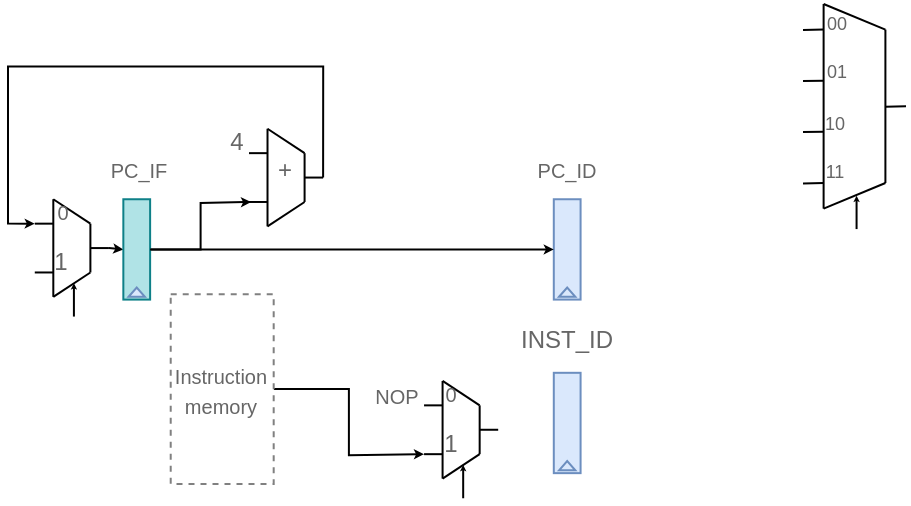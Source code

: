 <mxfile version="13.9.9" type="device"><diagram id="gs0zXALR4lEUMg1UEEpx" name="Pagina-1"><mxGraphModel dx="410" dy="237" grid="1" gridSize="1" guides="1" tooltips="1" connect="1" arrows="1" fold="1" page="1" pageScale="1" pageWidth="1169" pageHeight="827" math="0" shadow="0"><root><mxCell id="0"/><mxCell id="1" parent="0"/><mxCell id="W2ALaFXdqknsWnuUOy-B-60" value="" style="group" vertex="1" connectable="0" parent="1"><mxGeometry x="37" y="77" width="449" height="240" as="geometry"/></mxCell><mxCell id="HvcYrEda0_uAS4xQFEjk-106" value="" style="group;" parent="W2ALaFXdqknsWnuUOy-B-60" vertex="1" connectable="0"><mxGeometry x="407.807" width="41.193" height="112.542" as="geometry"/></mxCell><mxCell id="HvcYrEda0_uAS4xQFEjk-30" value="" style="group" parent="HvcYrEda0_uAS4xQFEjk-106" vertex="1" connectable="0"><mxGeometry width="41.193" height="102.311" as="geometry"/></mxCell><mxCell id="HvcYrEda0_uAS4xQFEjk-15" value="" style="endArrow=none;html=1;" parent="HvcYrEda0_uAS4xQFEjk-30" edge="1"><mxGeometry width="51.491" height="63.945" as="geometry"><mxPoint y="102.311" as="sourcePoint"/><mxPoint as="targetPoint"/></mxGeometry></mxCell><mxCell id="HvcYrEda0_uAS4xQFEjk-17" value="" style="endArrow=none;html=1;" parent="HvcYrEda0_uAS4xQFEjk-30" edge="1"><mxGeometry y="25.578" width="51.491" height="63.945" as="geometry"><mxPoint y="102.311" as="sourcePoint"/><mxPoint x="30.894" y="89.522" as="targetPoint"/></mxGeometry></mxCell><mxCell id="HvcYrEda0_uAS4xQFEjk-18" value="" style="endArrow=none;html=1;" parent="HvcYrEda0_uAS4xQFEjk-30" edge="1"><mxGeometry width="51.491" height="63.945" as="geometry"><mxPoint as="sourcePoint"/><mxPoint x="30.894" y="12.789" as="targetPoint"/></mxGeometry></mxCell><mxCell id="HvcYrEda0_uAS4xQFEjk-19" value="" style="endArrow=none;html=1;" parent="HvcYrEda0_uAS4xQFEjk-30" edge="1"><mxGeometry width="51.491" height="63.945" as="geometry"><mxPoint x="30.894" y="89.522" as="sourcePoint"/><mxPoint x="30.894" y="12.789" as="targetPoint"/></mxGeometry></mxCell><mxCell id="HvcYrEda0_uAS4xQFEjk-20" value="" style="endArrow=none;html=1;" parent="HvcYrEda0_uAS4xQFEjk-30" edge="1"><mxGeometry width="51.491" height="63.945" as="geometry"><mxPoint x="-10.298" y="12.968" as="sourcePoint"/><mxPoint y="12.789" as="targetPoint"/><Array as="points"><mxPoint y="12.789"/></Array></mxGeometry></mxCell><mxCell id="HvcYrEda0_uAS4xQFEjk-21" value="" style="endArrow=none;html=1;" parent="HvcYrEda0_uAS4xQFEjk-30" edge="1"><mxGeometry y="-25.399" width="51.491" height="63.945" as="geometry"><mxPoint x="-10.298" y="38.546" as="sourcePoint"/><mxPoint y="38.367" as="targetPoint"/><Array as="points"><mxPoint y="38.367"/></Array></mxGeometry></mxCell><mxCell id="HvcYrEda0_uAS4xQFEjk-22" value="" style="endArrow=none;html=1;" parent="HvcYrEda0_uAS4xQFEjk-30" edge="1"><mxGeometry y="12.789" width="51.491" height="63.945" as="geometry"><mxPoint x="30.894" y="51.335" as="sourcePoint"/><mxPoint x="41.193" y="51.156" as="targetPoint"/><Array as="points"/></mxGeometry></mxCell><mxCell id="HvcYrEda0_uAS4xQFEjk-28" value="" style="endArrow=none;html=1;" parent="HvcYrEda0_uAS4xQFEjk-30" edge="1"><mxGeometry y="0.077" width="51.491" height="63.945" as="geometry"><mxPoint x="-10.298" y="64.021" as="sourcePoint"/><mxPoint x="2.342e-13" y="63.842" as="targetPoint"/><Array as="points"><mxPoint y="63.842"/></Array></mxGeometry></mxCell><mxCell id="HvcYrEda0_uAS4xQFEjk-29" value="" style="endArrow=none;html=1;" parent="HvcYrEda0_uAS4xQFEjk-30" edge="1"><mxGeometry y="25.757" width="51.491" height="63.945" as="geometry"><mxPoint x="-10.298" y="89.701" as="sourcePoint"/><mxPoint x="2.342e-13" y="89.522" as="targetPoint"/><Array as="points"><mxPoint y="89.522"/></Array></mxGeometry></mxCell><mxCell id="HvcYrEda0_uAS4xQFEjk-109" value="&lt;span style=&quot;color: rgb(102 , 102 , 102) ; font-size: 9px&quot;&gt;00&lt;/span&gt;" style="text;html=1;align=center;verticalAlign=middle;resizable=0;points=[];autosize=1;" parent="HvcYrEda0_uAS4xQFEjk-30" vertex="1"><mxGeometry x="-4.119" y="-1.279" width="21" height="20" as="geometry"/></mxCell><mxCell id="HvcYrEda0_uAS4xQFEjk-112" value="&lt;span style=&quot;color: rgb(102 , 102 , 102) ; font-size: 9px&quot;&gt;01&lt;/span&gt;" style="text;html=1;align=center;verticalAlign=middle;resizable=0;points=[];autosize=1;" parent="HvcYrEda0_uAS4xQFEjk-30" vertex="1"><mxGeometry x="-4.119" y="23.02" width="21" height="20" as="geometry"/></mxCell><mxCell id="HvcYrEda0_uAS4xQFEjk-113" value="&lt;span style=&quot;color: rgb(102 , 102 , 102) ; font-size: 9px&quot;&gt;10&lt;/span&gt;" style="text;html=1;align=center;verticalAlign=middle;resizable=0;points=[];autosize=1;" parent="HvcYrEda0_uAS4xQFEjk-30" vertex="1"><mxGeometry x="-5.149" y="48.598" width="21" height="20" as="geometry"/></mxCell><mxCell id="HvcYrEda0_uAS4xQFEjk-114" value="&lt;span style=&quot;color: rgb(102 , 102 , 102) ; font-size: 9px&quot;&gt;11&lt;/span&gt;" style="text;html=1;align=center;verticalAlign=middle;resizable=0;points=[];autosize=1;" parent="HvcYrEda0_uAS4xQFEjk-30" vertex="1"><mxGeometry x="-5.149" y="72.897" width="21" height="20" as="geometry"/></mxCell><mxCell id="HvcYrEda0_uAS4xQFEjk-105" value="" style="endArrow=classic;html=1;endFill=1;endSize=0;" parent="HvcYrEda0_uAS4xQFEjk-106" edge="1"><mxGeometry width="50" height="50" relative="1" as="geometry"><mxPoint x="16.477" y="112.542" as="sourcePoint"/><mxPoint x="16.477" y="95.917" as="targetPoint"/></mxGeometry></mxCell><mxCell id="W2ALaFXdqknsWnuUOy-B-13" value="" style="group" parent="W2ALaFXdqknsWnuUOy-B-60" vertex="1" connectable="0"><mxGeometry x="16.477" y="94.915" width="33.984" height="51.525" as="geometry"/></mxCell><mxCell id="W2ALaFXdqknsWnuUOy-B-3" value="" style="endArrow=none;html=1;" parent="W2ALaFXdqknsWnuUOy-B-13" edge="1"><mxGeometry width="50" height="50" relative="1" as="geometry"><mxPoint x="6.179" y="51.525" as="sourcePoint"/><mxPoint x="6.179" y="2.712" as="targetPoint"/></mxGeometry></mxCell><mxCell id="W2ALaFXdqknsWnuUOy-B-4" value="" style="endArrow=none;html=1;" parent="W2ALaFXdqknsWnuUOy-B-13" edge="1"><mxGeometry width="50" height="50" relative="1" as="geometry"><mxPoint x="-3.089" y="14.915" as="sourcePoint"/><mxPoint x="6.179" y="14.915" as="targetPoint"/><Array as="points"><mxPoint x="6.179" y="14.915"/></Array></mxGeometry></mxCell><mxCell id="W2ALaFXdqknsWnuUOy-B-5" value="" style="endArrow=none;html=1;" parent="W2ALaFXdqknsWnuUOy-B-13" edge="1"><mxGeometry width="50" height="50" relative="1" as="geometry"><mxPoint x="-3.089" y="39.322" as="sourcePoint"/><mxPoint x="6.179" y="39.322" as="targetPoint"/><Array as="points"><mxPoint x="6.179" y="39.322"/></Array></mxGeometry></mxCell><mxCell id="W2ALaFXdqknsWnuUOy-B-6" value="" style="endArrow=none;html=1;" parent="W2ALaFXdqknsWnuUOy-B-13" edge="1"><mxGeometry width="50" height="50" relative="1" as="geometry"><mxPoint x="6.179" y="2.712" as="sourcePoint"/><mxPoint x="24.716" y="14.915" as="targetPoint"/></mxGeometry></mxCell><mxCell id="W2ALaFXdqknsWnuUOy-B-7" value="" style="endArrow=none;html=1;" parent="W2ALaFXdqknsWnuUOy-B-13" edge="1"><mxGeometry width="50" height="50" relative="1" as="geometry"><mxPoint x="6.179" y="51.525" as="sourcePoint"/><mxPoint x="24.716" y="39.322" as="targetPoint"/></mxGeometry></mxCell><mxCell id="W2ALaFXdqknsWnuUOy-B-8" value="" style="endArrow=none;html=1;" parent="W2ALaFXdqknsWnuUOy-B-13" edge="1"><mxGeometry width="50" height="50" relative="1" as="geometry"><mxPoint x="24.716" y="39.322" as="sourcePoint"/><mxPoint x="24.716" y="14.915" as="targetPoint"/></mxGeometry></mxCell><mxCell id="W2ALaFXdqknsWnuUOy-B-9" value="" style="endArrow=none;html=1;" parent="W2ALaFXdqknsWnuUOy-B-13" edge="1"><mxGeometry width="50" height="50" relative="1" as="geometry"><mxPoint x="24.716" y="27.119" as="sourcePoint"/><mxPoint x="33.984" y="27.119" as="targetPoint"/><Array as="points"/></mxGeometry></mxCell><mxCell id="W2ALaFXdqknsWnuUOy-B-10" value="&lt;font color=&quot;#666666&quot; size=&quot;1&quot;&gt;0&lt;/font&gt;" style="text;html=1;align=center;verticalAlign=middle;resizable=0;points=[];autosize=1;" parent="W2ALaFXdqknsWnuUOy-B-13" vertex="1"><mxGeometry x="1.03" width="18" height="18" as="geometry"/></mxCell><mxCell id="W2ALaFXdqknsWnuUOy-B-12" value="&lt;font color=&quot;#666666&quot; style=&quot;font-size: 12px;&quot;&gt;1&lt;/font&gt;" style="text;html=1;align=center;verticalAlign=middle;resizable=0;points=[];autosize=1;fontSize=12;" parent="W2ALaFXdqknsWnuUOy-B-13" vertex="1"><mxGeometry y="24.407" width="20" height="20" as="geometry"/></mxCell><mxCell id="W2ALaFXdqknsWnuUOy-B-22" value="" style="endArrow=classic;html=1;endFill=1;endSize=0;" parent="W2ALaFXdqknsWnuUOy-B-13" edge="1"><mxGeometry width="50" height="50" relative="1" as="geometry"><mxPoint x="16.477" y="61.369" as="sourcePoint"/><mxPoint x="16.477" y="44.744" as="targetPoint"/></mxGeometry></mxCell><mxCell id="W2ALaFXdqknsWnuUOy-B-58" style="edgeStyle=orthogonalEdgeStyle;rounded=0;orthogonalLoop=1;jettySize=auto;html=1;endSize=2;fontSize=12;" edge="1" parent="W2ALaFXdqknsWnuUOy-B-60" source="W2ALaFXdqknsWnuUOy-B-21"><mxGeometry relative="1" as="geometry"><mxPoint x="208.023" y="225.085" as="targetPoint"/></mxGeometry></mxCell><mxCell id="W2ALaFXdqknsWnuUOy-B-21" value="&lt;font style=&quot;font-size: 10px&quot; color=&quot;#666666&quot;&gt;Instruction&lt;br&gt;memory&lt;/font&gt;" style="rounded=0;whiteSpace=wrap;html=1;fontSize=12;strokeColor=#808080;dashed=1;" parent="W2ALaFXdqknsWnuUOy-B-60" vertex="1"><mxGeometry x="81.356" y="145.085" width="51.491" height="94.915" as="geometry"/></mxCell><mxCell id="W2ALaFXdqknsWnuUOy-B-2" value="" style="endArrow=classic;html=1;fontSize=12;endSize=2;entryX=0;entryY=0.5;entryDx=0;entryDy=0;" edge="1" parent="W2ALaFXdqknsWnuUOy-B-60" target="HvcYrEda0_uAS4xQFEjk-108"><mxGeometry width="50" height="50" relative="1" as="geometry"><mxPoint x="50.461" y="122.034" as="sourcePoint"/><mxPoint x="64.878" y="122.034" as="targetPoint"/></mxGeometry></mxCell><mxCell id="W2ALaFXdqknsWnuUOy-B-30" value="" style="group" vertex="1" connectable="0" parent="W2ALaFXdqknsWnuUOy-B-60"><mxGeometry x="105.041" y="59.661" width="52.521" height="51.525" as="geometry"/></mxCell><mxCell id="W2ALaFXdqknsWnuUOy-B-14" value="" style="group" vertex="1" connectable="0" parent="W2ALaFXdqknsWnuUOy-B-30"><mxGeometry x="18.537" width="33.984" height="51.525" as="geometry"/></mxCell><mxCell id="W2ALaFXdqknsWnuUOy-B-15" value="" style="endArrow=none;html=1;" edge="1" parent="W2ALaFXdqknsWnuUOy-B-14"><mxGeometry width="50" height="50" relative="1" as="geometry"><mxPoint x="6.179" y="51.525" as="sourcePoint"/><mxPoint x="6.179" y="2.712" as="targetPoint"/></mxGeometry></mxCell><mxCell id="W2ALaFXdqknsWnuUOy-B-18" value="" style="endArrow=none;html=1;" edge="1" parent="W2ALaFXdqknsWnuUOy-B-14"><mxGeometry width="50" height="50" relative="1" as="geometry"><mxPoint x="-3.089" y="14.915" as="sourcePoint"/><mxPoint x="6.179" y="14.915" as="targetPoint"/><Array as="points"><mxPoint x="6.179" y="14.915"/></Array></mxGeometry></mxCell><mxCell id="W2ALaFXdqknsWnuUOy-B-19" value="" style="endArrow=none;html=1;" edge="1" parent="W2ALaFXdqknsWnuUOy-B-14"><mxGeometry width="50" height="50" relative="1" as="geometry"><mxPoint x="-3.089" y="39.322" as="sourcePoint"/><mxPoint x="6.179" y="39.322" as="targetPoint"/><Array as="points"><mxPoint x="6.179" y="39.322"/></Array></mxGeometry></mxCell><mxCell id="W2ALaFXdqknsWnuUOy-B-20" value="" style="endArrow=none;html=1;" edge="1" parent="W2ALaFXdqknsWnuUOy-B-14"><mxGeometry width="50" height="50" relative="1" as="geometry"><mxPoint x="6.179" y="2.712" as="sourcePoint"/><mxPoint x="24.716" y="14.915" as="targetPoint"/></mxGeometry></mxCell><mxCell id="W2ALaFXdqknsWnuUOy-B-23" value="" style="endArrow=none;html=1;" edge="1" parent="W2ALaFXdqknsWnuUOy-B-14"><mxGeometry width="50" height="50" relative="1" as="geometry"><mxPoint x="6.179" y="51.525" as="sourcePoint"/><mxPoint x="24.716" y="39.322" as="targetPoint"/></mxGeometry></mxCell><mxCell id="W2ALaFXdqknsWnuUOy-B-24" value="" style="endArrow=none;html=1;" edge="1" parent="W2ALaFXdqknsWnuUOy-B-14"><mxGeometry width="50" height="50" relative="1" as="geometry"><mxPoint x="24.716" y="39.322" as="sourcePoint"/><mxPoint x="24.716" y="14.915" as="targetPoint"/></mxGeometry></mxCell><mxCell id="W2ALaFXdqknsWnuUOy-B-25" value="" style="endArrow=none;html=1;" edge="1" parent="W2ALaFXdqknsWnuUOy-B-14"><mxGeometry width="50" height="50" relative="1" as="geometry"><mxPoint x="24.716" y="27.119" as="sourcePoint"/><mxPoint x="33.984" y="27.119" as="targetPoint"/><Array as="points"/></mxGeometry></mxCell><mxCell id="W2ALaFXdqknsWnuUOy-B-27" value="&lt;font color=&quot;#666666&quot;&gt;+&lt;/font&gt;" style="text;html=1;align=center;verticalAlign=middle;resizable=0;points=[];autosize=1;fontSize=12;" vertex="1" parent="W2ALaFXdqknsWnuUOy-B-14"><mxGeometry x="5.149" y="13.559" width="18" height="19" as="geometry"/></mxCell><mxCell id="W2ALaFXdqknsWnuUOy-B-29" value="&lt;font color=&quot;#666666&quot;&gt;4&lt;/font&gt;" style="text;html=1;align=center;verticalAlign=middle;resizable=0;points=[];autosize=1;fontSize=12;" vertex="1" parent="W2ALaFXdqknsWnuUOy-B-30"><mxGeometry width="17" height="19" as="geometry"/></mxCell><mxCell id="W2ALaFXdqknsWnuUOy-B-32" style="edgeStyle=orthogonalEdgeStyle;rounded=0;orthogonalLoop=1;jettySize=auto;html=1;endSize=2;fontSize=12;" edge="1" parent="W2ALaFXdqknsWnuUOy-B-60" source="HvcYrEda0_uAS4xQFEjk-108"><mxGeometry relative="1" as="geometry"><mxPoint x="121.518" y="98.983" as="targetPoint"/></mxGeometry></mxCell><mxCell id="W2ALaFXdqknsWnuUOy-B-33" value="" style="endArrow=classic;html=1;fontSize=12;edgeStyle=orthogonalEdgeStyle;rounded=0;endSize=2;" edge="1" parent="W2ALaFXdqknsWnuUOy-B-60"><mxGeometry width="50" height="50" relative="1" as="geometry"><mxPoint x="157.562" y="86.78" as="sourcePoint"/><mxPoint x="13.388" y="109.831" as="targetPoint"/><Array as="points"><mxPoint x="157.562" y="31.186"/><mxPoint y="31.186"/><mxPoint y="109.831"/></Array></mxGeometry></mxCell><mxCell id="W2ALaFXdqknsWnuUOy-B-44" value="" style="group" vertex="1" connectable="0" parent="W2ALaFXdqknsWnuUOy-B-60"><mxGeometry x="254.365" y="157.288" width="74" height="77.288" as="geometry"/></mxCell><mxCell id="W2ALaFXdqknsWnuUOy-B-39" value="" style="group" vertex="1" connectable="0" parent="W2ALaFXdqknsWnuUOy-B-44"><mxGeometry x="18.537" y="27.119" width="13.388" height="50.169" as="geometry"/></mxCell><mxCell id="W2ALaFXdqknsWnuUOy-B-40" value="" style="rounded=0;whiteSpace=wrap;html=1;fillColor=#dae8fc;strokeColor=#6c8ebf;" vertex="1" parent="W2ALaFXdqknsWnuUOy-B-39"><mxGeometry width="13.388" height="50.169" as="geometry"/></mxCell><mxCell id="W2ALaFXdqknsWnuUOy-B-41" value="" style="triangle;whiteSpace=wrap;html=1;fontSize=12;fillColor=#dae8fc;strokeColor=#6c8ebf;rotation=-90;" vertex="1" parent="W2ALaFXdqknsWnuUOy-B-39"><mxGeometry x="4.377" y="42.373" width="4.634" height="8.136" as="geometry"/></mxCell><mxCell id="W2ALaFXdqknsWnuUOy-B-42" value="&lt;font style=&quot;font-size: 12px&quot; color=&quot;#666666&quot;&gt;INST_ID&lt;/font&gt;" style="text;html=1;align=center;verticalAlign=middle;resizable=0;points=[];autosize=1;fontSize=12;" vertex="1" parent="W2ALaFXdqknsWnuUOy-B-44"><mxGeometry x="-4" y="1" width="57" height="19" as="geometry"/></mxCell><mxCell id="W2ALaFXdqknsWnuUOy-B-45" value="" style="group" vertex="1" connectable="0" parent="W2ALaFXdqknsWnuUOy-B-60"><mxGeometry x="258.484" y="73.22" width="42.222" height="74.576" as="geometry"/></mxCell><mxCell id="W2ALaFXdqknsWnuUOy-B-35" value="" style="group" vertex="1" connectable="0" parent="W2ALaFXdqknsWnuUOy-B-45"><mxGeometry x="14.417" y="24.407" width="13.388" height="50.169" as="geometry"/></mxCell><mxCell id="W2ALaFXdqknsWnuUOy-B-36" value="" style="rounded=0;whiteSpace=wrap;html=1;fillColor=#dae8fc;strokeColor=#6c8ebf;" vertex="1" parent="W2ALaFXdqknsWnuUOy-B-35"><mxGeometry width="13.388" height="50.169" as="geometry"/></mxCell><mxCell id="W2ALaFXdqknsWnuUOy-B-37" value="" style="triangle;whiteSpace=wrap;html=1;fontSize=12;fillColor=#dae8fc;strokeColor=#6c8ebf;rotation=-90;" vertex="1" parent="W2ALaFXdqknsWnuUOy-B-35"><mxGeometry x="4.377" y="42.373" width="4.634" height="8.136" as="geometry"/></mxCell><mxCell id="W2ALaFXdqknsWnuUOy-B-38" value="&lt;font style=&quot;font-size: 10px&quot; color=&quot;#666666&quot;&gt;PC_ID&lt;/font&gt;" style="text;html=1;align=center;verticalAlign=middle;resizable=0;points=[];autosize=1;fontSize=12;" vertex="1" parent="W2ALaFXdqknsWnuUOy-B-45"><mxGeometry width="41" height="20" as="geometry"/></mxCell><mxCell id="W2ALaFXdqknsWnuUOy-B-46" value="" style="group" vertex="1" connectable="0" parent="W2ALaFXdqknsWnuUOy-B-60"><mxGeometry x="45.312" y="73.22" width="40.163" height="74.576" as="geometry"/></mxCell><mxCell id="W2ALaFXdqknsWnuUOy-B-17" value="" style="group" parent="W2ALaFXdqknsWnuUOy-B-46" vertex="1" connectable="0"><mxGeometry x="12.358" y="24.407" width="13.388" height="50.169" as="geometry"/></mxCell><mxCell id="HvcYrEda0_uAS4xQFEjk-108" value="" style="rounded=0;whiteSpace=wrap;html=1;fillColor=#b0e3e6;strokeColor=#0e8088;" parent="W2ALaFXdqknsWnuUOy-B-17" vertex="1"><mxGeometry width="13.388" height="50.169" as="geometry"/></mxCell><mxCell id="W2ALaFXdqknsWnuUOy-B-16" value="" style="triangle;whiteSpace=wrap;html=1;fontSize=12;fillColor=#dae8fc;strokeColor=#6c8ebf;rotation=-90;" parent="W2ALaFXdqknsWnuUOy-B-17" vertex="1"><mxGeometry x="4.377" y="42.373" width="4.634" height="8.136" as="geometry"/></mxCell><mxCell id="W2ALaFXdqknsWnuUOy-B-34" value="&lt;font style=&quot;font-size: 10px&quot; color=&quot;#666666&quot;&gt;PC_IF&lt;/font&gt;" style="text;html=1;align=center;verticalAlign=middle;resizable=0;points=[];autosize=1;fontSize=12;" vertex="1" parent="W2ALaFXdqknsWnuUOy-B-46"><mxGeometry width="39" height="20" as="geometry"/></mxCell><mxCell id="W2ALaFXdqknsWnuUOy-B-43" style="edgeStyle=orthogonalEdgeStyle;rounded=0;orthogonalLoop=1;jettySize=auto;html=1;entryX=0;entryY=0.5;entryDx=0;entryDy=0;endSize=2;fontSize=12;" edge="1" parent="W2ALaFXdqknsWnuUOy-B-60" source="HvcYrEda0_uAS4xQFEjk-108" target="W2ALaFXdqknsWnuUOy-B-36"><mxGeometry relative="1" as="geometry"/></mxCell><mxCell id="W2ALaFXdqknsWnuUOy-B-47" value="" style="group" vertex="1" connectable="0" parent="W2ALaFXdqknsWnuUOy-B-60"><mxGeometry x="211.112" y="185.763" width="33.984" height="51.525" as="geometry"/></mxCell><mxCell id="W2ALaFXdqknsWnuUOy-B-48" value="" style="endArrow=none;html=1;" edge="1" parent="W2ALaFXdqknsWnuUOy-B-47"><mxGeometry width="50" height="50" relative="1" as="geometry"><mxPoint x="6.179" y="51.525" as="sourcePoint"/><mxPoint x="6.179" y="2.712" as="targetPoint"/></mxGeometry></mxCell><mxCell id="W2ALaFXdqknsWnuUOy-B-49" value="" style="endArrow=none;html=1;" edge="1" parent="W2ALaFXdqknsWnuUOy-B-47"><mxGeometry width="50" height="50" relative="1" as="geometry"><mxPoint x="-3.089" y="14.915" as="sourcePoint"/><mxPoint x="6.179" y="14.915" as="targetPoint"/><Array as="points"><mxPoint x="6.179" y="14.915"/></Array></mxGeometry></mxCell><mxCell id="W2ALaFXdqknsWnuUOy-B-50" value="" style="endArrow=none;html=1;" edge="1" parent="W2ALaFXdqknsWnuUOy-B-47"><mxGeometry width="50" height="50" relative="1" as="geometry"><mxPoint x="-3.089" y="39.322" as="sourcePoint"/><mxPoint x="6.179" y="39.322" as="targetPoint"/><Array as="points"><mxPoint x="6.179" y="39.322"/></Array></mxGeometry></mxCell><mxCell id="W2ALaFXdqknsWnuUOy-B-51" value="" style="endArrow=none;html=1;" edge="1" parent="W2ALaFXdqknsWnuUOy-B-47"><mxGeometry width="50" height="50" relative="1" as="geometry"><mxPoint x="6.179" y="2.712" as="sourcePoint"/><mxPoint x="24.716" y="14.915" as="targetPoint"/></mxGeometry></mxCell><mxCell id="W2ALaFXdqknsWnuUOy-B-52" value="" style="endArrow=none;html=1;" edge="1" parent="W2ALaFXdqknsWnuUOy-B-47"><mxGeometry width="50" height="50" relative="1" as="geometry"><mxPoint x="6.179" y="51.525" as="sourcePoint"/><mxPoint x="24.716" y="39.322" as="targetPoint"/></mxGeometry></mxCell><mxCell id="W2ALaFXdqknsWnuUOy-B-53" value="" style="endArrow=none;html=1;" edge="1" parent="W2ALaFXdqknsWnuUOy-B-47"><mxGeometry width="50" height="50" relative="1" as="geometry"><mxPoint x="24.716" y="39.322" as="sourcePoint"/><mxPoint x="24.716" y="14.915" as="targetPoint"/></mxGeometry></mxCell><mxCell id="W2ALaFXdqknsWnuUOy-B-54" value="" style="endArrow=none;html=1;" edge="1" parent="W2ALaFXdqknsWnuUOy-B-47"><mxGeometry width="50" height="50" relative="1" as="geometry"><mxPoint x="24.716" y="27.119" as="sourcePoint"/><mxPoint x="33.984" y="27.119" as="targetPoint"/><Array as="points"/></mxGeometry></mxCell><mxCell id="W2ALaFXdqknsWnuUOy-B-55" value="&lt;font color=&quot;#666666&quot; size=&quot;1&quot;&gt;0&lt;/font&gt;" style="text;html=1;align=center;verticalAlign=middle;resizable=0;points=[];autosize=1;" vertex="1" parent="W2ALaFXdqknsWnuUOy-B-47"><mxGeometry x="1.03" width="18" height="18" as="geometry"/></mxCell><mxCell id="W2ALaFXdqknsWnuUOy-B-56" value="&lt;font color=&quot;#666666&quot; style=&quot;font-size: 12px;&quot;&gt;1&lt;/font&gt;" style="text;html=1;align=center;verticalAlign=middle;resizable=0;points=[];autosize=1;fontSize=12;" vertex="1" parent="W2ALaFXdqknsWnuUOy-B-47"><mxGeometry y="24.407" width="20" height="20" as="geometry"/></mxCell><mxCell id="W2ALaFXdqknsWnuUOy-B-57" value="" style="endArrow=classic;html=1;endFill=1;endSize=0;" edge="1" parent="W2ALaFXdqknsWnuUOy-B-47"><mxGeometry width="50" height="50" relative="1" as="geometry"><mxPoint x="16.477" y="61.369" as="sourcePoint"/><mxPoint x="16.477" y="44.744" as="targetPoint"/></mxGeometry></mxCell><mxCell id="W2ALaFXdqknsWnuUOy-B-59" value="&lt;font color=&quot;#666666&quot; style=&quot;font-size: 10px&quot;&gt;NOP&lt;/font&gt;" style="text;html=1;align=center;verticalAlign=middle;resizable=0;points=[];autosize=1;fontSize=12;" vertex="1" parent="W2ALaFXdqknsWnuUOy-B-60"><mxGeometry x="177.128" y="185.763" width="33" height="20" as="geometry"/></mxCell></root></mxGraphModel></diagram></mxfile>